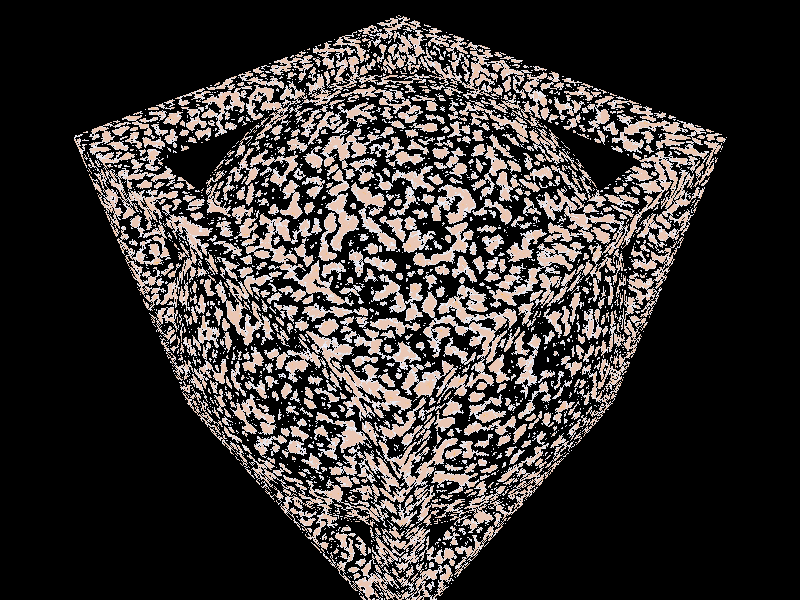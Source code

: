 // Persistence of Vision Raytracer
// This data file makes a good starting point for developing tests and
// new data files.  It is also used as the benchmark for the timing tests.

#include "colors.inc"           // Standard colors library
#include "shapes.inc"           // Commonly used object shapes
//#include "shapes2.inc"          // More useful shapes
//#include "shapesq.inc"          // Quartic and other algebraic shapes. Neat!
#include "textures.inc"         // LOTS of neat textures.  Lots of NEW textures.
//#include "texture2.inc"         // SPECIAL!  Mike Miller's IONICS5 texture lib.

camera {
   location  <0, 3.5, -3.5>
   direction <0, 0,    1>
   up        <0, 1,    0>
   right   <4/3, 0,    0>
   look_at   <0, 0,    0>
}

// Light source

light_source {<-30, 11, +20>  color White  } 
light_source {< 31, 12, -20>  color White  }
light_source {< 32, 11, -20>  color LightGray }

#declare Pink_Gran_Texture =
texture {
   pigment{Pink_Granite turbulence 0}
   finish {
      Glossy
      ambient 0.15
      reflection 0.2
   }
}

union {
   sphere {<0, 0, 0>, 1.75}
   difference {
      object {UnitBox scale 1.5}
      // Clip some sqr holes in the box to make a 3D box frame
      object {UnitBox scale <1.51, 1.25, 1.25> }   // "clip" x
      object {UnitBox scale <1.25, 1.51, 1.25> }   // "clip" y
      object {UnitBox scale <1.25, 1.25, 1.51> }   // "clip" z
   }
   texture { Pink_Gran_Texture scale 0.25 }
   bounded_by { object {UnitBox scale 1.75 } }
   rotate y*45
}

//plane {y, -1.5  texture { Pink_Gran_Texture scale 0.05 } }
